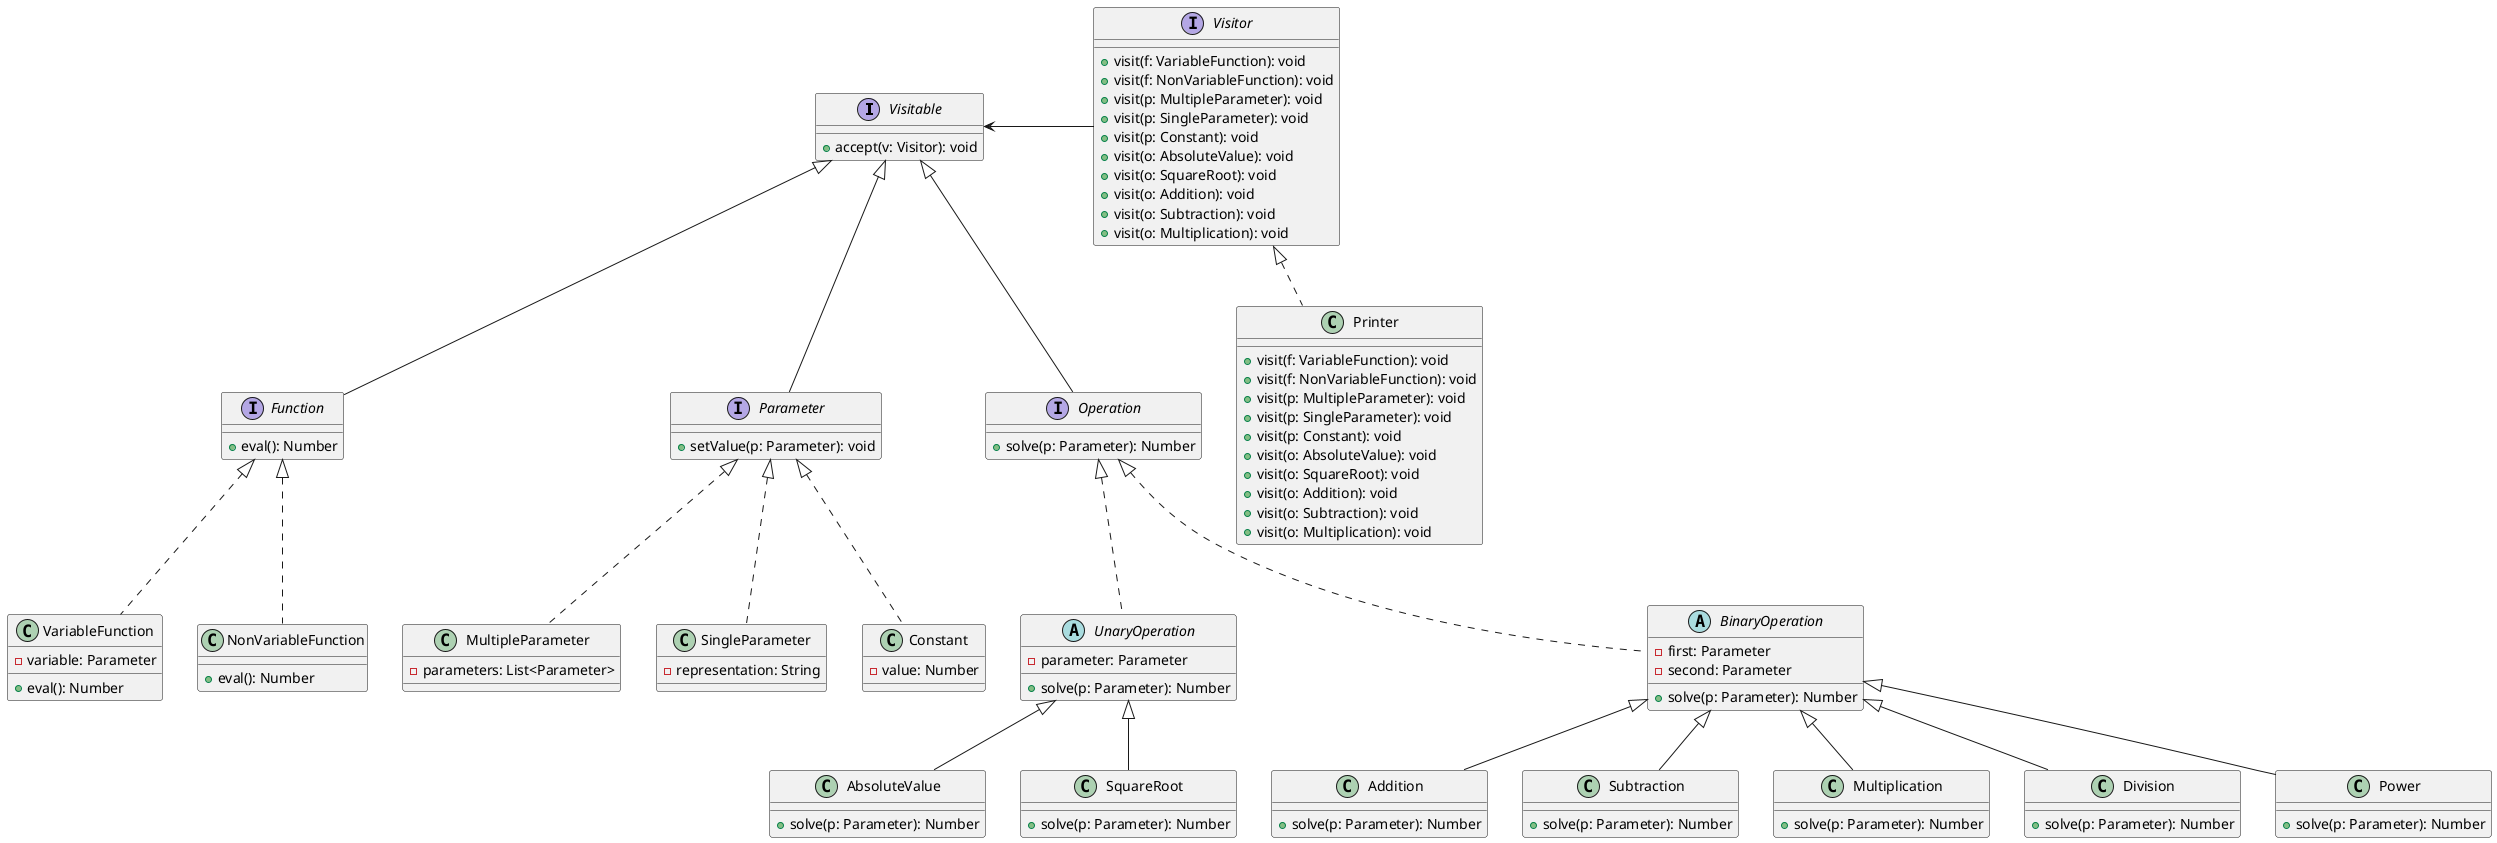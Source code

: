 @startuml
' TODO: update this diagram to final version
interface Visitable{
+accept(v: Visitor): void
}
interface Visitor{
+visit(f: VariableFunction): void
+visit(f: NonVariableFunction): void
+visit(p: MultipleParameter): void
+visit(p: SingleParameter): void
+visit(p: Constant): void
+visit(o: AbsoluteValue): void
+visit(o: SquareRoot): void
+visit(o: Addition): void
+visit(o: Subtraction): void
+visit(o: Multiplication): void
}

class Printer implements Visitor{
+visit(f: VariableFunction): void
+visit(f: NonVariableFunction): void
+visit(p: MultipleParameter): void
+visit(p: SingleParameter): void
+visit(p: Constant): void
+visit(o: AbsoluteValue): void
+visit(o: SquareRoot): void
+visit(o: Addition): void
+visit(o: Subtraction): void
+visit(o: Multiplication): void
}


interface Function extends Visitable{
+eval(): Number
}
class VariableFunction implements Function{
-variable: Parameter
+eval(): Number
}
class NonVariableFunction implements Function{
+eval(): Number
}

interface Parameter extends Visitable{
+setValue(p: Parameter): void
}

class MultipleParameter implements Parameter{
-parameters: List<Parameter>
}

class SingleParameter implements Parameter{
-representation: String
}

class Constant implements Parameter{
-value: Number
}

interface Operation extends Visitable{
+solve(p: Parameter): Number
}

abstract class UnaryOperation implements Operation{
-parameter: Parameter
+solve(p: Parameter): Number
}

abstract class BinaryOperation implements Operation{
-first: Parameter
-second: Parameter
+solve(p: Parameter): Number
}

class Addition extends BinaryOperation{
+solve(p: Parameter): Number
}
class Subtraction extends BinaryOperation{
+solve(p: Parameter): Number
}
class Multiplication extends BinaryOperation{
+solve(p: Parameter): Number
}
class Division extends BinaryOperation{
+solve(p: Parameter): Number
}
class Power extends BinaryOperation{
+solve(p: Parameter): Number
}

class AbsoluteValue extends UnaryOperation{
+solve(p: Parameter): Number
}
class SquareRoot extends UnaryOperation{
+solve(p: Parameter): Number
}





' Functions receive ONE WORD OR LETTER,
' then they are single-variable

' Extras
Visitable <-Visitor


@enduml